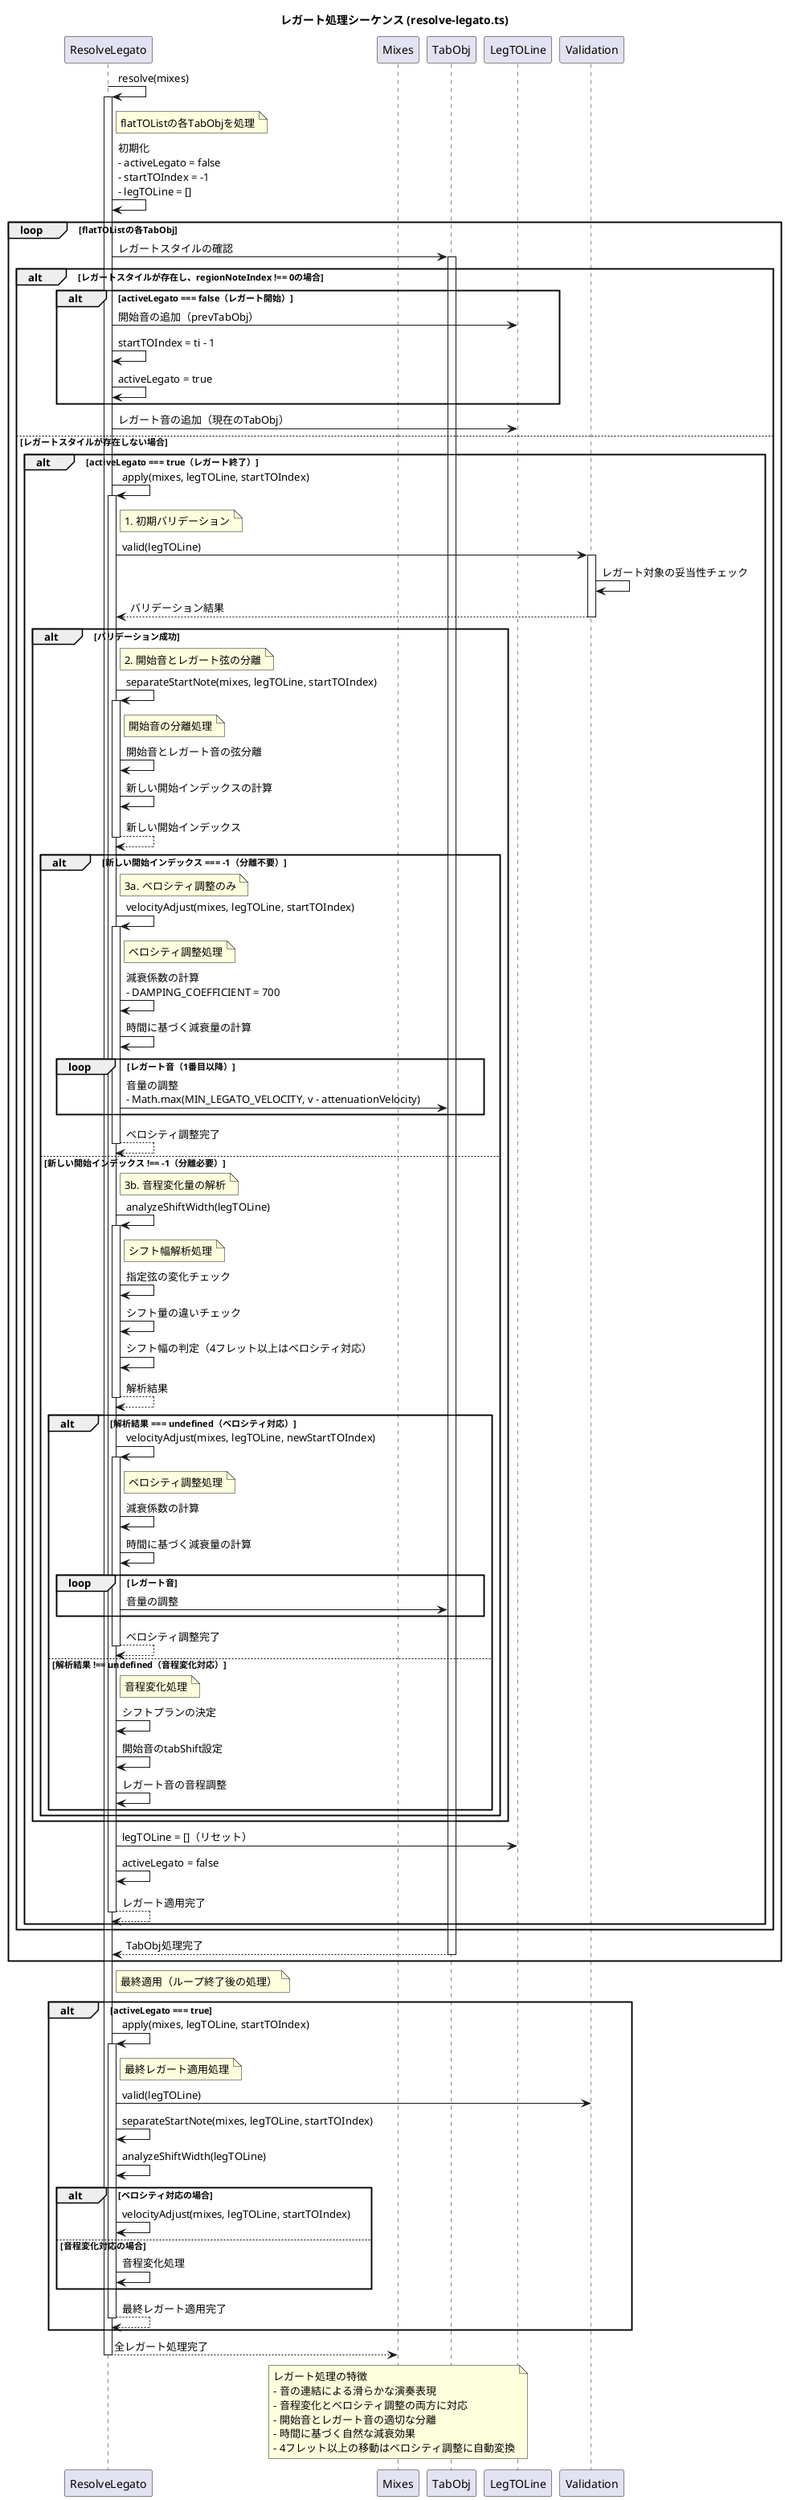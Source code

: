 @startuml resolve-legato
title レガート処理シーケンス (resolve-legato.ts)

participant "ResolveLegato" as RL
participant "Mixes" as M
participant "TabObj" as TO
participant "LegTOLine" as LT
participant "Validation" as V

RL -> RL: resolve(mixes)
activate RL

note right of RL: flatTOListの各TabObjを処理

RL -> RL: 初期化\n- activeLegato = false\n- startTOIndex = -1\n- legTOLine = []

loop flatTOListの各TabObj
    RL -> TO: レガートスタイルの確認
    activate TO
    
    alt レガートスタイルが存在し、regionNoteIndex !== 0の場合
        alt activeLegato === false（レガート開始）
            RL -> LT: 開始音の追加（prevTabObj）
            RL -> RL: startTOIndex = ti - 1
            RL -> RL: activeLegato = true
        end
        
        RL -> LT: レガート音の追加（現在のTabObj）
    else レガートスタイルが存在しない場合
        alt activeLegato === true（レガート終了）
            RL -> RL: apply(mixes, legTOLine, startTOIndex)
            activate RL
            
            note right of RL: 1. 初期バリデーション
            RL -> V: valid(legTOLine)
            activate V
            V -> V: レガート対象の妥当性チェック
            V --> RL: バリデーション結果
            deactivate V
            
            alt バリデーション成功
                note right of RL: 2. 開始音とレガート弦の分離
                RL -> RL: separateStartNote(mixes, legTOLine, startTOIndex)
                activate RL
                
                note right of RL: 開始音の分離処理
                RL -> RL: 開始音とレガート音の弦分離
                RL -> RL: 新しい開始インデックスの計算
                
                RL --> RL: 新しい開始インデックス
                deactivate RL
                
                alt 新しい開始インデックス === -1（分離不要）
                    note right of RL: 3a. ベロシティ調整のみ
                    RL -> RL: velocityAdjust(mixes, legTOLine, startTOIndex)
                    activate RL
                    
                    note right of RL: ベロシティ調整処理
                    RL -> RL: 減衰係数の計算\n- DAMPING_COEFFICIENT = 700
                    RL -> RL: 時間に基づく減衰量の計算
                    loop レガート音（1番目以降）
                        RL -> TO: 音量の調整\n- Math.max(MIN_LEGATO_VELOCITY, v - attenuationVelocity)
                    end
                    
                    RL --> RL: ベロシティ調整完了
                    deactivate RL
                else 新しい開始インデックス !== -1（分離必要）
                    note right of RL: 3b. 音程変化量の解析
                    RL -> RL: analyzeShiftWidth(legTOLine)
                    activate RL
                    
                    note right of RL: シフト幅解析処理
                    RL -> RL: 指定弦の変化チェック
                    RL -> RL: シフト量の違いチェック
                    RL -> RL: シフト幅の判定（4フレット以上はベロシティ対応）
                    
                    RL --> RL: 解析結果
                    deactivate RL
                    
                    alt 解析結果 === undefined（ベロシティ対応）
                        RL -> RL: velocityAdjust(mixes, legTOLine, newStartTOIndex)
                        activate RL
                        
                        note right of RL: ベロシティ調整処理
                        RL -> RL: 減衰係数の計算
                        RL -> RL: 時間に基づく減衰量の計算
                        loop レガート音
                            RL -> TO: 音量の調整
                        end
                        
                        RL --> RL: ベロシティ調整完了
                        deactivate RL
                    else 解析結果 !== undefined（音程変化対応）
                        note right of RL: 音程変化処理
                        RL -> RL: シフトプランの決定
                        RL -> RL: 開始音のtabShift設定
                        RL -> RL: レガート音の音程調整
                    end
                end
            end
            
            RL -> LT: legTOLine = []（リセット）
            RL -> RL: activeLegato = false
            RL --> RL: レガート適用完了
            deactivate RL
        end
    end
    
    TO --> RL: TabObj処理完了
    deactivate TO
end

note right of RL: 最終適用（ループ終了後の処理）
alt activeLegato === true
    RL -> RL: apply(mixes, legTOLine, startTOIndex)
    activate RL
    
    note right of RL: 最終レガート適用処理
    RL -> V: valid(legTOLine)
    RL -> RL: separateStartNote(mixes, legTOLine, startTOIndex)
    RL -> RL: analyzeShiftWidth(legTOLine)
    alt ベロシティ対応の場合
        RL -> RL: velocityAdjust(mixes, legTOLine, startTOIndex)
    else 音程変化対応の場合
        RL -> RL: 音程変化処理
    end
    
    RL --> RL: 最終レガート適用完了
    deactivate RL
end

RL --> M: 全レガート処理完了
deactivate RL

note over M: レガート処理の特徴\n- 音の連結による滑らかな演奏表現\n- 音程変化とベロシティ調整の両方に対応\n- 開始音とレガート音の適切な分離\n- 時間に基づく自然な減衰効果\n- 4フレット以上の移動はベロシティ調整に自動変換

@enduml 
